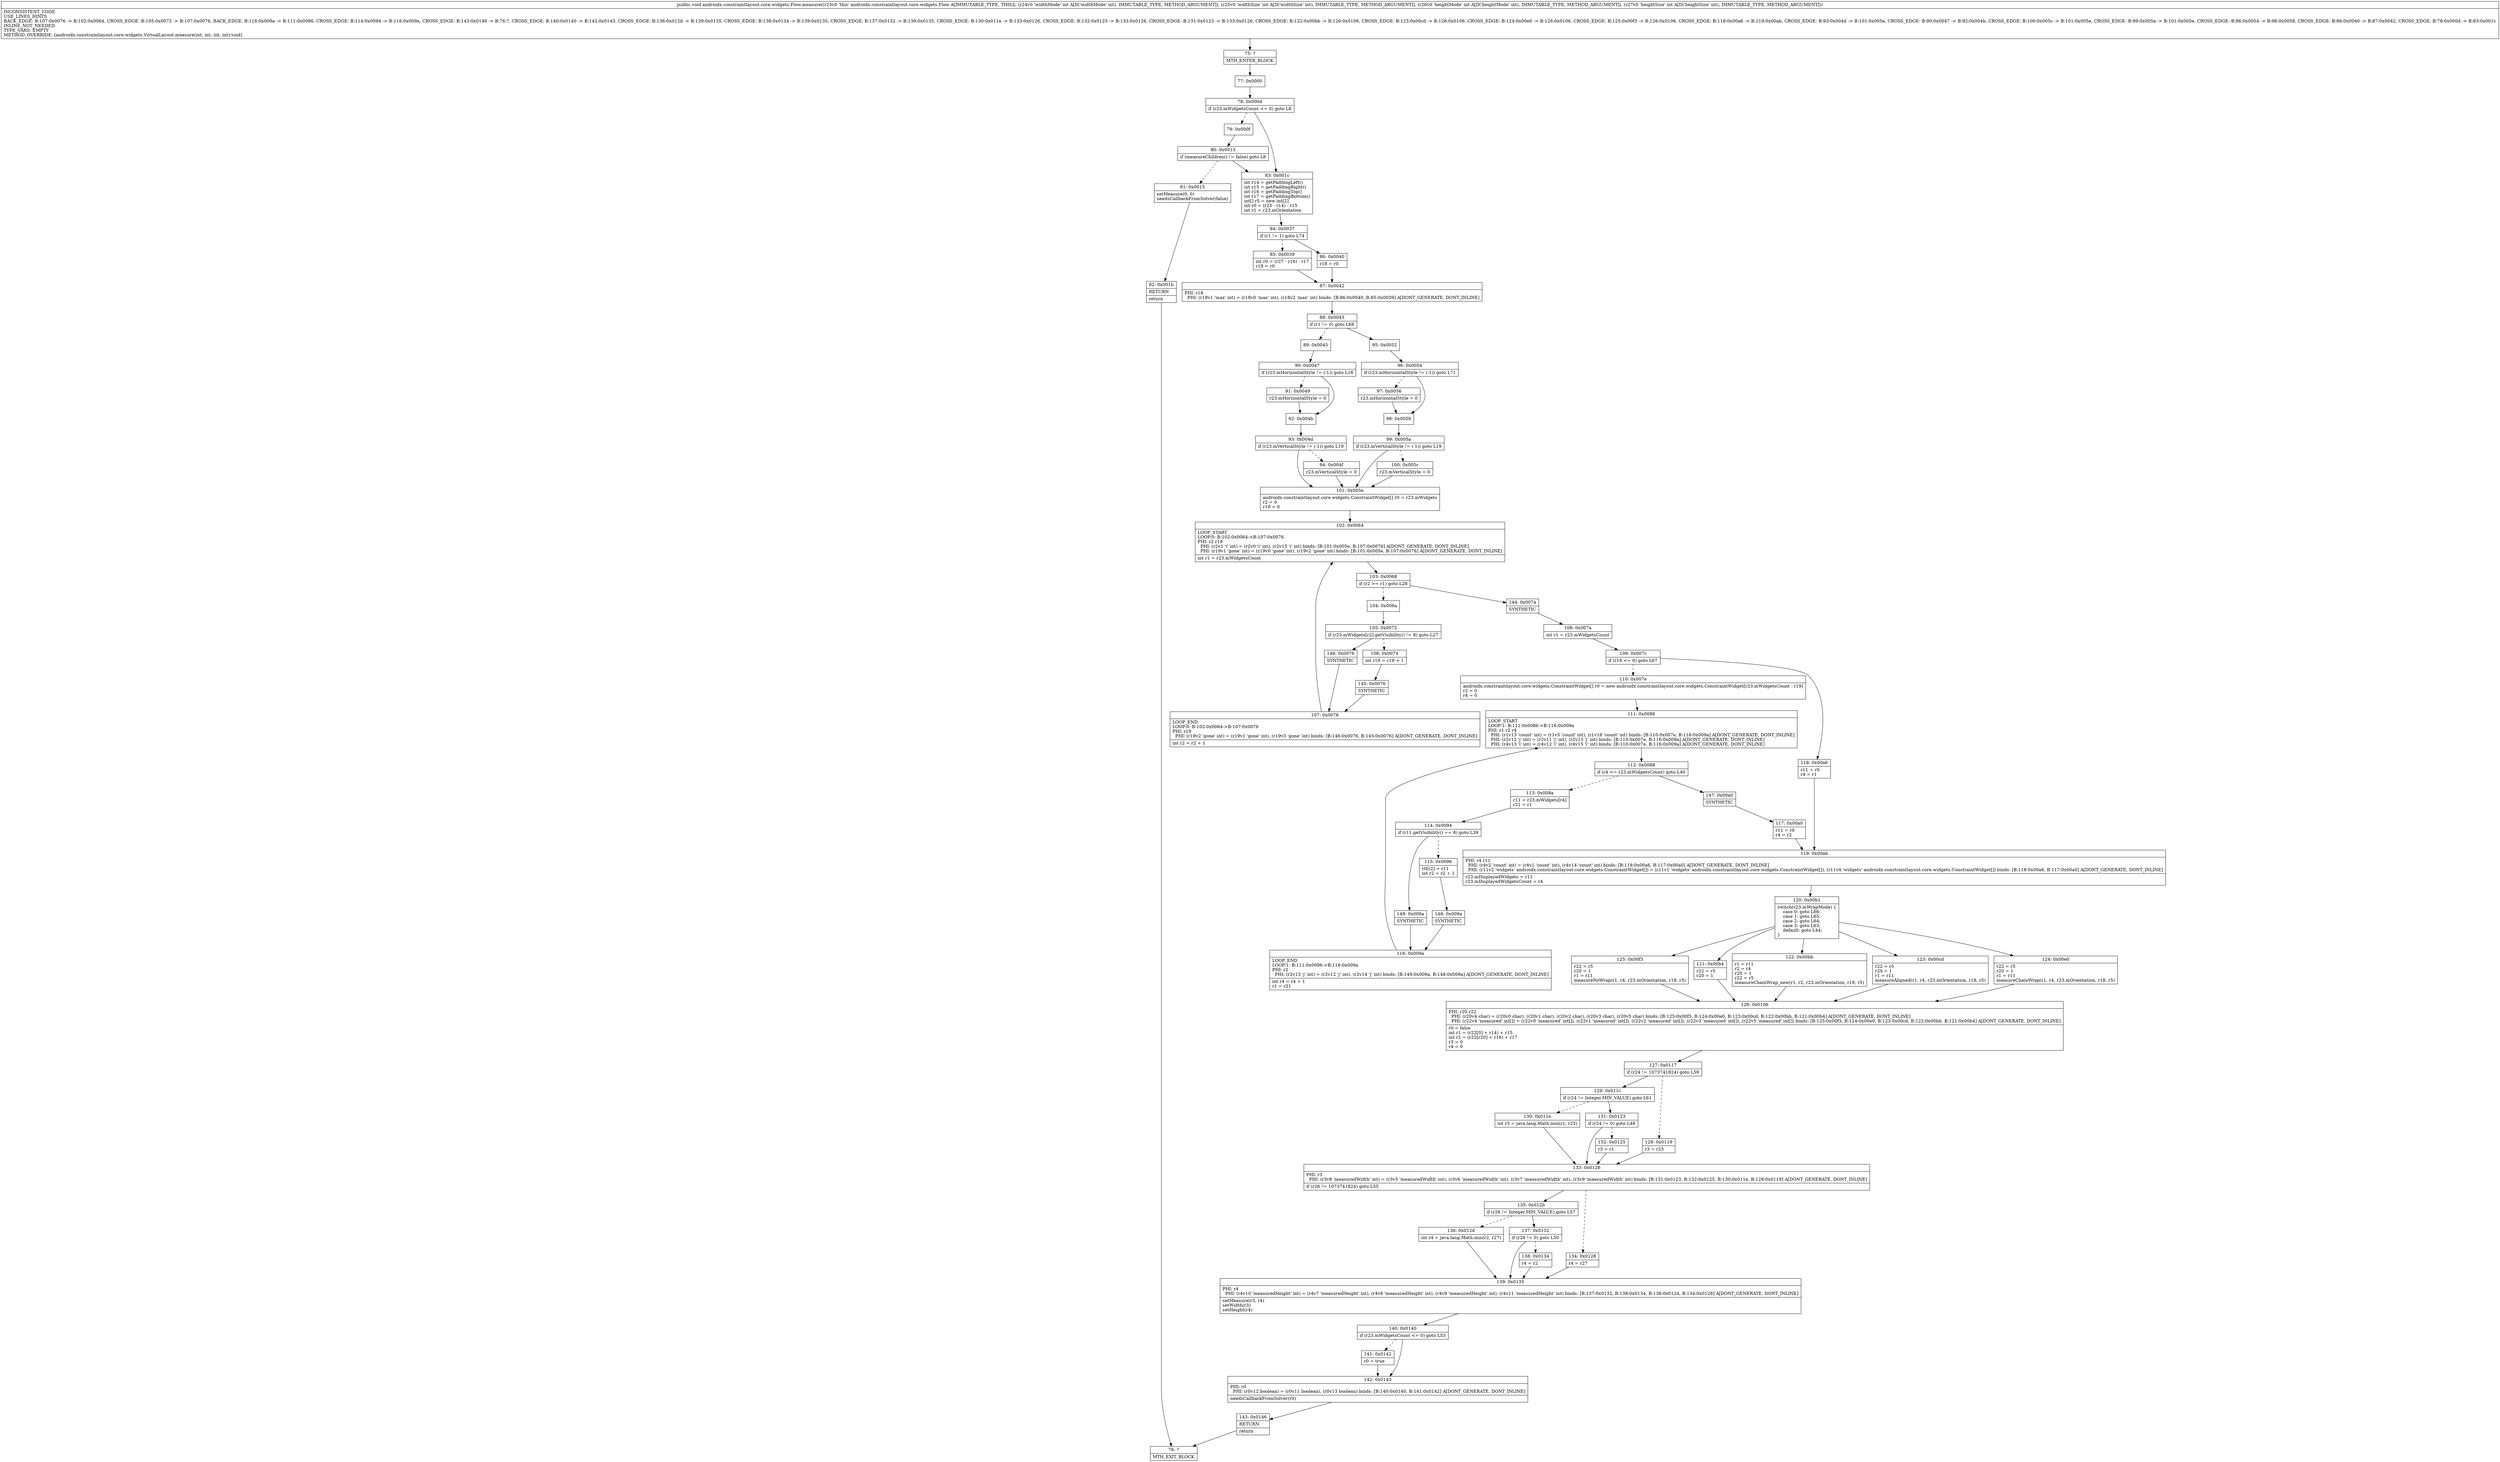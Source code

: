 digraph "CFG forandroidx.constraintlayout.core.widgets.Flow.measure(IIII)V" {
Node_75 [shape=record,label="{75\:\ ?|MTH_ENTER_BLOCK\l}"];
Node_77 [shape=record,label="{77\:\ 0x0000}"];
Node_78 [shape=record,label="{78\:\ 0x000d|if (r23.mWidgetsCount \<= 0) goto L8\l}"];
Node_79 [shape=record,label="{79\:\ 0x000f}"];
Node_80 [shape=record,label="{80\:\ 0x0013|if (measureChildren() != false) goto L8\l}"];
Node_81 [shape=record,label="{81\:\ 0x0015|setMeasure(0, 0)\lneedsCallbackFromSolver(false)\l}"];
Node_82 [shape=record,label="{82\:\ 0x001b|RETURN\l|return\l}"];
Node_76 [shape=record,label="{76\:\ ?|MTH_EXIT_BLOCK\l}"];
Node_83 [shape=record,label="{83\:\ 0x001c|int r14 = getPaddingLeft()\lint r15 = getPaddingRight()\lint r16 = getPaddingTop()\lint r17 = getPaddingBottom()\lint[] r5 = new int[2]\lint r0 = (r25 \- r14) \- r15\lint r1 = r23.mOrientation\l}"];
Node_84 [shape=record,label="{84\:\ 0x0037|if (r1 != 1) goto L74\l}"];
Node_85 [shape=record,label="{85\:\ 0x0039|int r0 = (r27 \- r16) \- r17\lr18 = r0\l}"];
Node_87 [shape=record,label="{87\:\ 0x0042|PHI: r18 \l  PHI: (r18v1 'max' int) = (r18v0 'max' int), (r18v2 'max' int) binds: [B:86:0x0040, B:85:0x0039] A[DONT_GENERATE, DONT_INLINE]\l}"];
Node_88 [shape=record,label="{88\:\ 0x0043|if (r1 != 0) goto L68\l}"];
Node_89 [shape=record,label="{89\:\ 0x0045}"];
Node_90 [shape=record,label="{90\:\ 0x0047|if (r23.mHorizontalStyle != (\-1)) goto L16\l}"];
Node_91 [shape=record,label="{91\:\ 0x0049|r23.mHorizontalStyle = 0\l}"];
Node_92 [shape=record,label="{92\:\ 0x004b}"];
Node_93 [shape=record,label="{93\:\ 0x004d|if (r23.mVerticalStyle != (\-1)) goto L19\l}"];
Node_94 [shape=record,label="{94\:\ 0x004f|r23.mVerticalStyle = 0\l}"];
Node_101 [shape=record,label="{101\:\ 0x005e|androidx.constraintlayout.core.widgets.ConstraintWidget[] r0 = r23.mWidgets\lr2 = 0\lr19 = 0\l}"];
Node_102 [shape=record,label="{102\:\ 0x0064|LOOP_START\lLOOP:0: B:102:0x0064\-\>B:107:0x0076\lPHI: r2 r19 \l  PHI: (r2v1 'i' int) = (r2v0 'i' int), (r2v15 'i' int) binds: [B:101:0x005e, B:107:0x0076] A[DONT_GENERATE, DONT_INLINE]\l  PHI: (r19v1 'gone' int) = (r19v0 'gone' int), (r19v2 'gone' int) binds: [B:101:0x005e, B:107:0x0076] A[DONT_GENERATE, DONT_INLINE]\l|int r1 = r23.mWidgetsCount\l}"];
Node_103 [shape=record,label="{103\:\ 0x0068|if (r2 \>= r1) goto L28\l}"];
Node_104 [shape=record,label="{104\:\ 0x006a}"];
Node_105 [shape=record,label="{105\:\ 0x0072|if (r23.mWidgets[r2].getVisibility() != 8) goto L27\l}"];
Node_106 [shape=record,label="{106\:\ 0x0074|int r19 = r19 + 1\l}"];
Node_145 [shape=record,label="{145\:\ 0x0076|SYNTHETIC\l}"];
Node_107 [shape=record,label="{107\:\ 0x0076|LOOP_END\lLOOP:0: B:102:0x0064\-\>B:107:0x0076\lPHI: r19 \l  PHI: (r19v2 'gone' int) = (r19v1 'gone' int), (r19v3 'gone' int) binds: [B:146:0x0076, B:145:0x0076] A[DONT_GENERATE, DONT_INLINE]\l|int r2 = r2 + 1\l}"];
Node_146 [shape=record,label="{146\:\ 0x0076|SYNTHETIC\l}"];
Node_144 [shape=record,label="{144\:\ 0x007a|SYNTHETIC\l}"];
Node_108 [shape=record,label="{108\:\ 0x007a|int r1 = r23.mWidgetsCount\l}"];
Node_109 [shape=record,label="{109\:\ 0x007c|if (r19 \<= 0) goto L67\l}"];
Node_110 [shape=record,label="{110\:\ 0x007e|androidx.constraintlayout.core.widgets.ConstraintWidget[] r0 = new androidx.constraintlayout.core.widgets.ConstraintWidget[r23.mWidgetsCount \- r19]\lr2 = 0\lr4 = 0\l}"];
Node_111 [shape=record,label="{111\:\ 0x0086|LOOP_START\lLOOP:1: B:111:0x0086\-\>B:116:0x009a\lPHI: r1 r2 r4 \l  PHI: (r1v13 'count' int) = (r1v5 'count' int), (r1v16 'count' int) binds: [B:110:0x007e, B:116:0x009a] A[DONT_GENERATE, DONT_INLINE]\l  PHI: (r2v12 'j' int) = (r2v11 'j' int), (r2v13 'j' int) binds: [B:110:0x007e, B:116:0x009a] A[DONT_GENERATE, DONT_INLINE]\l  PHI: (r4v13 'i' int) = (r4v12 'i' int), (r4v15 'i' int) binds: [B:110:0x007e, B:116:0x009a] A[DONT_GENERATE, DONT_INLINE]\l}"];
Node_112 [shape=record,label="{112\:\ 0x0088|if (r4 \>= r23.mWidgetsCount) goto L40\l}"];
Node_113 [shape=record,label="{113\:\ 0x008a|r11 = r23.mWidgets[r4]\lr21 = r1\l}"];
Node_114 [shape=record,label="{114\:\ 0x0094|if (r11.getVisibility() == 8) goto L39\l}"];
Node_115 [shape=record,label="{115\:\ 0x0096|r0[r2] = r11\lint r2 = r2 + 1\l}"];
Node_148 [shape=record,label="{148\:\ 0x009a|SYNTHETIC\l}"];
Node_116 [shape=record,label="{116\:\ 0x009a|LOOP_END\lLOOP:1: B:111:0x0086\-\>B:116:0x009a\lPHI: r2 \l  PHI: (r2v13 'j' int) = (r2v12 'j' int), (r2v14 'j' int) binds: [B:149:0x009a, B:148:0x009a] A[DONT_GENERATE, DONT_INLINE]\l|int r4 = r4 + 1\lr1 = r21\l}"];
Node_149 [shape=record,label="{149\:\ 0x009a|SYNTHETIC\l}"];
Node_147 [shape=record,label="{147\:\ 0x00a0|SYNTHETIC\l}"];
Node_117 [shape=record,label="{117\:\ 0x00a0|r11 = r0\lr4 = r2\l}"];
Node_119 [shape=record,label="{119\:\ 0x00ab|PHI: r4 r11 \l  PHI: (r4v2 'count' int) = (r4v1 'count' int), (r4v14 'count' int) binds: [B:118:0x00a6, B:117:0x00a0] A[DONT_GENERATE, DONT_INLINE]\l  PHI: (r11v2 'widgets' androidx.constraintlayout.core.widgets.ConstraintWidget[]) = (r11v1 'widgets' androidx.constraintlayout.core.widgets.ConstraintWidget[]), (r11v4 'widgets' androidx.constraintlayout.core.widgets.ConstraintWidget[]) binds: [B:118:0x00a6, B:117:0x00a0] A[DONT_GENERATE, DONT_INLINE]\l|r23.mDisplayedWidgets = r11\lr23.mDisplayedWidgetsCount = r4\l}"];
Node_120 [shape=record,label="{120\:\ 0x00b1|switch(r23.mWrapMode) \{\l    case 0: goto L66;\l    case 1: goto L65;\l    case 2: goto L64;\l    case 3: goto L63;\l    default: goto L44;\l\}\l}"];
Node_121 [shape=record,label="{121\:\ 0x00b4|r22 = r5\lr20 = 1\l}"];
Node_126 [shape=record,label="{126\:\ 0x0106|PHI: r20 r22 \l  PHI: (r20v4 char) = (r20v0 char), (r20v1 char), (r20v2 char), (r20v3 char), (r20v5 char) binds: [B:125:0x00f3, B:124:0x00e0, B:123:0x00cd, B:122:0x00bb, B:121:0x00b4] A[DONT_GENERATE, DONT_INLINE]\l  PHI: (r22v4 'measured' int[]) = (r22v0 'measured' int[]), (r22v1 'measured' int[]), (r22v2 'measured' int[]), (r22v3 'measured' int[]), (r22v5 'measured' int[]) binds: [B:125:0x00f3, B:124:0x00e0, B:123:0x00cd, B:122:0x00bb, B:121:0x00b4] A[DONT_GENERATE, DONT_INLINE]\l|r0 = false\lint r1 = (r22[0] + r14) + r15\lint r2 = (r22[r20] + r16) + r17\lr3 = 0\lr4 = 0\l}"];
Node_127 [shape=record,label="{127\:\ 0x0117|if (r24 != 1073741824) goto L59\l}"];
Node_128 [shape=record,label="{128\:\ 0x0119|r3 = r25\l}"];
Node_133 [shape=record,label="{133\:\ 0x0126|PHI: r3 \l  PHI: (r3v8 'measuredWidth' int) = (r3v5 'measuredWidth' int), (r3v6 'measuredWidth' int), (r3v7 'measuredWidth' int), (r3v9 'measuredWidth' int) binds: [B:131:0x0123, B:132:0x0125, B:130:0x011e, B:128:0x0119] A[DONT_GENERATE, DONT_INLINE]\l|if (r26 != 1073741824) goto L55\l}"];
Node_134 [shape=record,label="{134\:\ 0x0128|r4 = r27\l}"];
Node_139 [shape=record,label="{139\:\ 0x0135|PHI: r4 \l  PHI: (r4v10 'measuredHeight' int) = (r4v7 'measuredHeight' int), (r4v8 'measuredHeight' int), (r4v9 'measuredHeight' int), (r4v11 'measuredHeight' int) binds: [B:137:0x0132, B:138:0x0134, B:136:0x012d, B:134:0x0128] A[DONT_GENERATE, DONT_INLINE]\l|setMeasure(r3, r4)\lsetWidth(r3)\lsetHeight(r4)\l}"];
Node_140 [shape=record,label="{140\:\ 0x0140|if (r23.mWidgetsCount \<= 0) goto L53\l}"];
Node_141 [shape=record,label="{141\:\ 0x0142|r0 = true\l}"];
Node_142 [shape=record,label="{142\:\ 0x0143|PHI: r0 \l  PHI: (r0v12 boolean) = (r0v11 boolean), (r0v13 boolean) binds: [B:140:0x0140, B:141:0x0142] A[DONT_GENERATE, DONT_INLINE]\l|needsCallbackFromSolver(r0)\l}"];
Node_143 [shape=record,label="{143\:\ 0x0146|RETURN\l|return\l}"];
Node_135 [shape=record,label="{135\:\ 0x012b|if (r26 != Integer.MIN_VALUE) goto L57\l}"];
Node_136 [shape=record,label="{136\:\ 0x012d|int r4 = java.lang.Math.min(r2, r27)\l}"];
Node_137 [shape=record,label="{137\:\ 0x0132|if (r26 != 0) goto L50\l}"];
Node_138 [shape=record,label="{138\:\ 0x0134|r4 = r2\l}"];
Node_129 [shape=record,label="{129\:\ 0x011c|if (r24 != Integer.MIN_VALUE) goto L61\l}"];
Node_130 [shape=record,label="{130\:\ 0x011e|int r3 = java.lang.Math.min(r1, r25)\l}"];
Node_131 [shape=record,label="{131\:\ 0x0123|if (r24 != 0) goto L48\l}"];
Node_132 [shape=record,label="{132\:\ 0x0125|r3 = r1\l}"];
Node_122 [shape=record,label="{122\:\ 0x00bb|r1 = r11\lr2 = r4\lr20 = 1\lr22 = r5\lmeasureChainWrap_new(r1, r2, r23.mOrientation, r18, r5)\l}"];
Node_123 [shape=record,label="{123\:\ 0x00cd|r22 = r5\lr20 = 1\lr1 = r11\lmeasureAligned(r1, r4, r23.mOrientation, r18, r5)\l}"];
Node_124 [shape=record,label="{124\:\ 0x00e0|r22 = r5\lr20 = 1\lr1 = r11\lmeasureChainWrap(r1, r4, r23.mOrientation, r18, r5)\l}"];
Node_125 [shape=record,label="{125\:\ 0x00f3|r22 = r5\lr20 = 1\lr1 = r11\lmeasureNoWrap(r1, r4, r23.mOrientation, r18, r5)\l}"];
Node_118 [shape=record,label="{118\:\ 0x00a6|r11 = r0\lr4 = r1\l}"];
Node_95 [shape=record,label="{95\:\ 0x0052}"];
Node_96 [shape=record,label="{96\:\ 0x0054|if (r23.mHorizontalStyle != (\-1)) goto L71\l}"];
Node_97 [shape=record,label="{97\:\ 0x0056|r23.mHorizontalStyle = 0\l}"];
Node_98 [shape=record,label="{98\:\ 0x0058}"];
Node_99 [shape=record,label="{99\:\ 0x005a|if (r23.mVerticalStyle != (\-1)) goto L19\l}"];
Node_100 [shape=record,label="{100\:\ 0x005c|r23.mVerticalStyle = 0\l}"];
Node_86 [shape=record,label="{86\:\ 0x0040|r18 = r0\l}"];
MethodNode[shape=record,label="{public void androidx.constraintlayout.core.widgets.Flow.measure((r23v0 'this' androidx.constraintlayout.core.widgets.Flow A[IMMUTABLE_TYPE, THIS]), (r24v0 'widthMode' int A[D('widthMode' int), IMMUTABLE_TYPE, METHOD_ARGUMENT]), (r25v0 'widthSize' int A[D('widthSize' int), IMMUTABLE_TYPE, METHOD_ARGUMENT]), (r26v0 'heightMode' int A[D('heightMode' int), IMMUTABLE_TYPE, METHOD_ARGUMENT]), (r27v0 'heightSize' int A[D('heightSize' int), IMMUTABLE_TYPE, METHOD_ARGUMENT]))  | INCONSISTENT_CODE\lUSE_LINES_HINTS\lBACK_EDGE: B:107:0x0076 \-\> B:102:0x0064, CROSS_EDGE: B:105:0x0072 \-\> B:107:0x0076, BACK_EDGE: B:116:0x009a \-\> B:111:0x0086, CROSS_EDGE: B:114:0x0094 \-\> B:116:0x009a, CROSS_EDGE: B:143:0x0146 \-\> B:76:?, CROSS_EDGE: B:140:0x0140 \-\> B:142:0x0143, CROSS_EDGE: B:136:0x012d \-\> B:139:0x0135, CROSS_EDGE: B:138:0x0134 \-\> B:139:0x0135, CROSS_EDGE: B:137:0x0132 \-\> B:139:0x0135, CROSS_EDGE: B:130:0x011e \-\> B:133:0x0126, CROSS_EDGE: B:132:0x0125 \-\> B:133:0x0126, CROSS_EDGE: B:131:0x0123 \-\> B:133:0x0126, CROSS_EDGE: B:122:0x00bb \-\> B:126:0x0106, CROSS_EDGE: B:123:0x00cd \-\> B:126:0x0106, CROSS_EDGE: B:124:0x00e0 \-\> B:126:0x0106, CROSS_EDGE: B:125:0x00f3 \-\> B:126:0x0106, CROSS_EDGE: B:118:0x00a6 \-\> B:119:0x00ab, CROSS_EDGE: B:93:0x004d \-\> B:101:0x005e, CROSS_EDGE: B:90:0x0047 \-\> B:92:0x004b, CROSS_EDGE: B:100:0x005c \-\> B:101:0x005e, CROSS_EDGE: B:99:0x005a \-\> B:101:0x005e, CROSS_EDGE: B:96:0x0054 \-\> B:98:0x0058, CROSS_EDGE: B:86:0x0040 \-\> B:87:0x0042, CROSS_EDGE: B:78:0x000d \-\> B:83:0x001c\lINLINE_NOT_NEEDED\lTYPE_VARS: EMPTY\lMETHOD_OVERRIDE: [androidx.constraintlayout.core.widgets.VirtualLayout.measure(int, int, int, int):void]\l}"];
MethodNode -> Node_75;Node_75 -> Node_77;
Node_77 -> Node_78;
Node_78 -> Node_79[style=dashed];
Node_78 -> Node_83;
Node_79 -> Node_80;
Node_80 -> Node_81[style=dashed];
Node_80 -> Node_83;
Node_81 -> Node_82;
Node_82 -> Node_76;
Node_83 -> Node_84;
Node_84 -> Node_85[style=dashed];
Node_84 -> Node_86;
Node_85 -> Node_87;
Node_87 -> Node_88;
Node_88 -> Node_89[style=dashed];
Node_88 -> Node_95;
Node_89 -> Node_90;
Node_90 -> Node_91[style=dashed];
Node_90 -> Node_92;
Node_91 -> Node_92;
Node_92 -> Node_93;
Node_93 -> Node_94[style=dashed];
Node_93 -> Node_101;
Node_94 -> Node_101;
Node_101 -> Node_102;
Node_102 -> Node_103;
Node_103 -> Node_104[style=dashed];
Node_103 -> Node_144;
Node_104 -> Node_105;
Node_105 -> Node_106[style=dashed];
Node_105 -> Node_146;
Node_106 -> Node_145;
Node_145 -> Node_107;
Node_107 -> Node_102;
Node_146 -> Node_107;
Node_144 -> Node_108;
Node_108 -> Node_109;
Node_109 -> Node_110[style=dashed];
Node_109 -> Node_118;
Node_110 -> Node_111;
Node_111 -> Node_112;
Node_112 -> Node_113[style=dashed];
Node_112 -> Node_147;
Node_113 -> Node_114;
Node_114 -> Node_115[style=dashed];
Node_114 -> Node_149;
Node_115 -> Node_148;
Node_148 -> Node_116;
Node_116 -> Node_111;
Node_149 -> Node_116;
Node_147 -> Node_117;
Node_117 -> Node_119;
Node_119 -> Node_120;
Node_120 -> Node_121;
Node_120 -> Node_122;
Node_120 -> Node_123;
Node_120 -> Node_124;
Node_120 -> Node_125;
Node_121 -> Node_126;
Node_126 -> Node_127;
Node_127 -> Node_128[style=dashed];
Node_127 -> Node_129;
Node_128 -> Node_133;
Node_133 -> Node_134[style=dashed];
Node_133 -> Node_135;
Node_134 -> Node_139;
Node_139 -> Node_140;
Node_140 -> Node_141[style=dashed];
Node_140 -> Node_142;
Node_141 -> Node_142;
Node_142 -> Node_143;
Node_143 -> Node_76;
Node_135 -> Node_136[style=dashed];
Node_135 -> Node_137;
Node_136 -> Node_139;
Node_137 -> Node_138[style=dashed];
Node_137 -> Node_139;
Node_138 -> Node_139;
Node_129 -> Node_130[style=dashed];
Node_129 -> Node_131;
Node_130 -> Node_133;
Node_131 -> Node_132[style=dashed];
Node_131 -> Node_133;
Node_132 -> Node_133;
Node_122 -> Node_126;
Node_123 -> Node_126;
Node_124 -> Node_126;
Node_125 -> Node_126;
Node_118 -> Node_119;
Node_95 -> Node_96;
Node_96 -> Node_97[style=dashed];
Node_96 -> Node_98;
Node_97 -> Node_98;
Node_98 -> Node_99;
Node_99 -> Node_100[style=dashed];
Node_99 -> Node_101;
Node_100 -> Node_101;
Node_86 -> Node_87;
}

